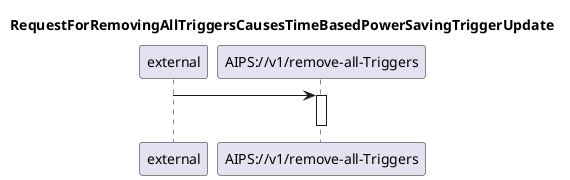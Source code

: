 @startuml 204_removeAllTriggers
skinparam responseMessageBelowArrow true

title
RequestForRemovingAllTriggersCausesTimeBasedPowerSavingTriggerUpdate
end title

participant "external" as requestor
participant "AIPS://v1/remove-all-Triggers" as removeTrigger

requestor -> removeTrigger
activate removeTrigger

deactivate removeTrigger

@enduml